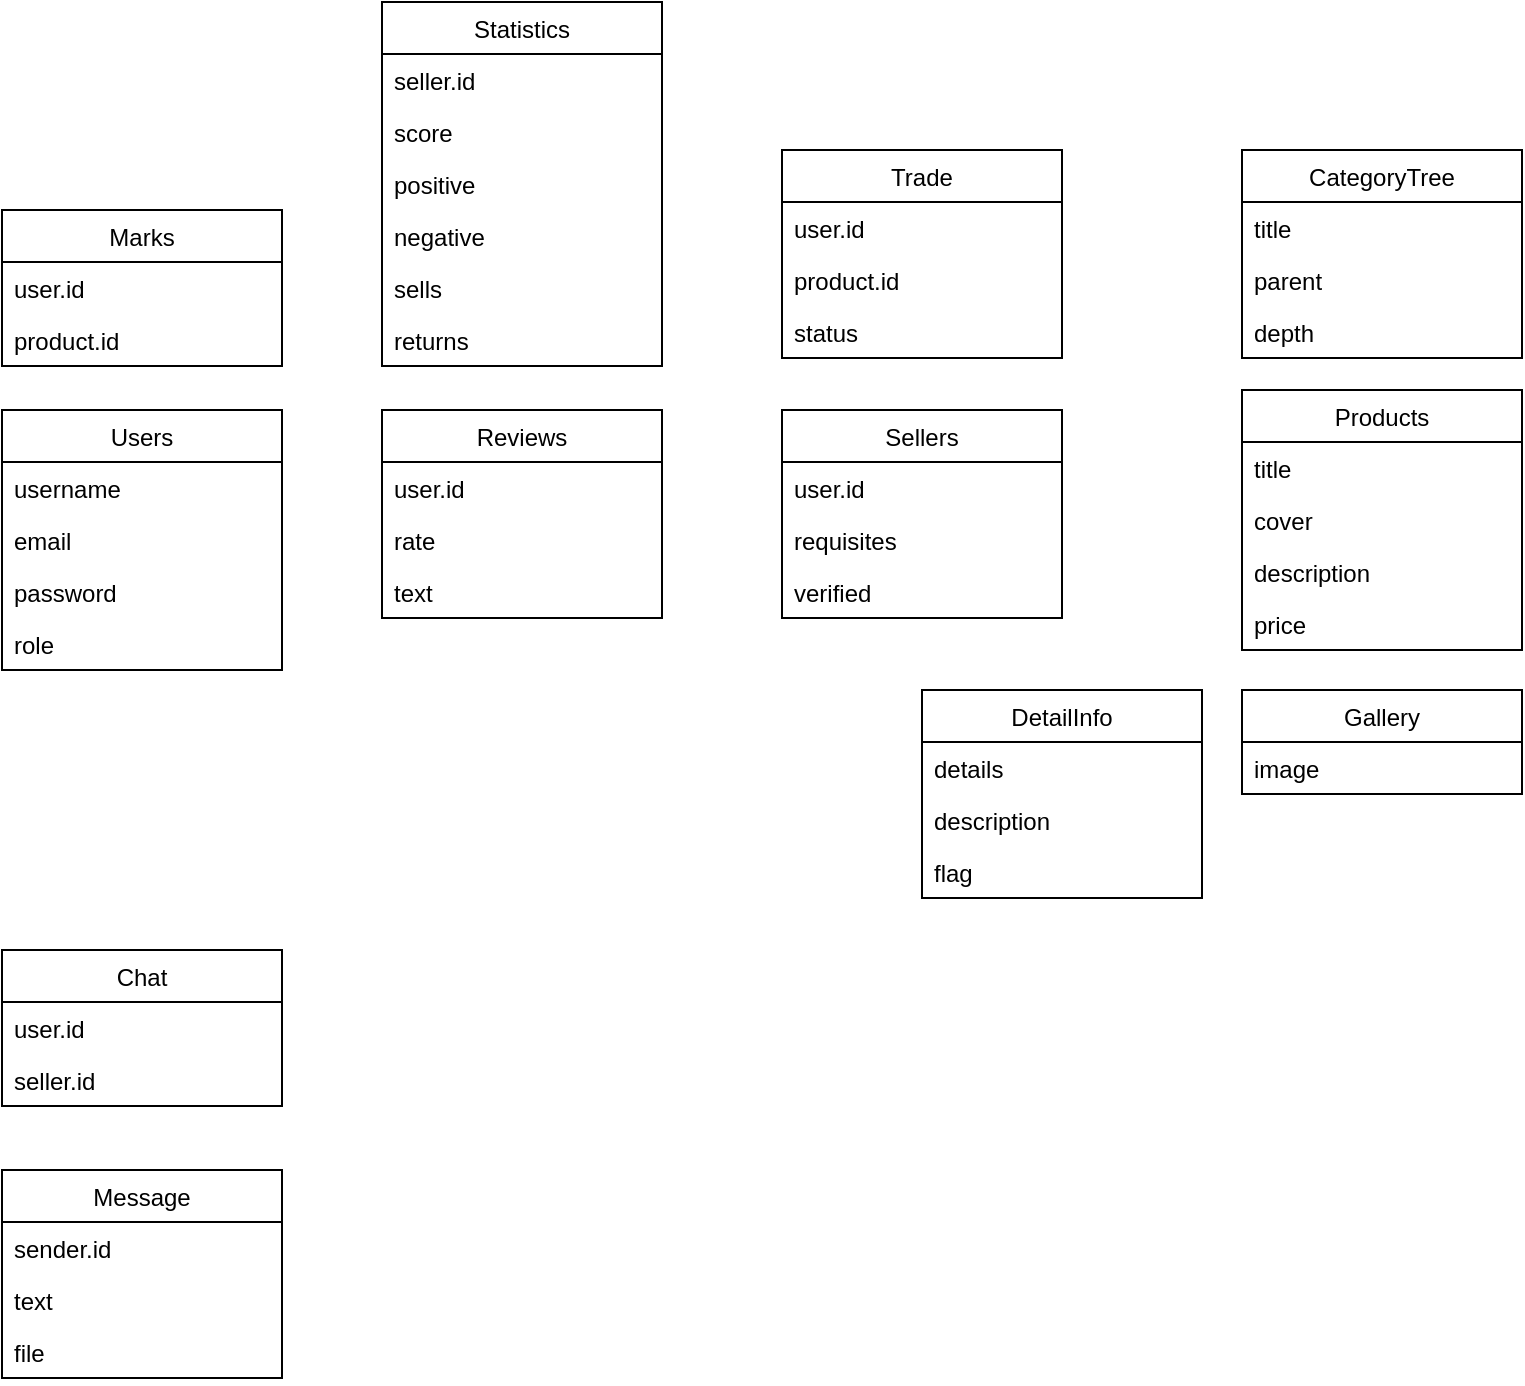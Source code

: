 <mxfile version="20.8.17" type="device"><diagram name="Страница 1" id="yftPd3JiNS5OMvVvEVPn"><mxGraphModel dx="1212" dy="666" grid="1" gridSize="10" guides="1" tooltips="1" connect="1" arrows="1" fold="1" page="1" pageScale="1" pageWidth="827" pageHeight="1169" math="0" shadow="0"><root><mxCell id="0"/><mxCell id="1" parent="0"/><mxCell id="TrGBPph793HjO2PXsNMn-2" value="Users" style="swimlane;fontStyle=0;childLayout=stackLayout;horizontal=1;startSize=26;fillColor=none;horizontalStack=0;resizeParent=1;resizeParentMax=0;resizeLast=0;collapsible=1;marginBottom=0;" vertex="1" parent="1"><mxGeometry x="10" y="330" width="140" height="130" as="geometry"/></mxCell><mxCell id="TrGBPph793HjO2PXsNMn-3" value="username" style="text;strokeColor=none;fillColor=none;align=left;verticalAlign=top;spacingLeft=4;spacingRight=4;overflow=hidden;rotatable=0;points=[[0,0.5],[1,0.5]];portConstraint=eastwest;" vertex="1" parent="TrGBPph793HjO2PXsNMn-2"><mxGeometry y="26" width="140" height="26" as="geometry"/></mxCell><mxCell id="TrGBPph793HjO2PXsNMn-4" value="email" style="text;strokeColor=none;fillColor=none;align=left;verticalAlign=top;spacingLeft=4;spacingRight=4;overflow=hidden;rotatable=0;points=[[0,0.5],[1,0.5]];portConstraint=eastwest;" vertex="1" parent="TrGBPph793HjO2PXsNMn-2"><mxGeometry y="52" width="140" height="26" as="geometry"/></mxCell><mxCell id="TrGBPph793HjO2PXsNMn-5" value="password" style="text;strokeColor=none;fillColor=none;align=left;verticalAlign=top;spacingLeft=4;spacingRight=4;overflow=hidden;rotatable=0;points=[[0,0.5],[1,0.5]];portConstraint=eastwest;" vertex="1" parent="TrGBPph793HjO2PXsNMn-2"><mxGeometry y="78" width="140" height="26" as="geometry"/></mxCell><mxCell id="TrGBPph793HjO2PXsNMn-6" value="role" style="text;strokeColor=none;fillColor=none;align=left;verticalAlign=top;spacingLeft=4;spacingRight=4;overflow=hidden;rotatable=0;points=[[0,0.5],[1,0.5]];portConstraint=eastwest;" vertex="1" parent="TrGBPph793HjO2PXsNMn-2"><mxGeometry y="104" width="140" height="26" as="geometry"/></mxCell><mxCell id="TrGBPph793HjO2PXsNMn-12" value="Sellers" style="swimlane;fontStyle=0;childLayout=stackLayout;horizontal=1;startSize=26;fillColor=none;horizontalStack=0;resizeParent=1;resizeParentMax=0;resizeLast=0;collapsible=1;marginBottom=0;" vertex="1" parent="1"><mxGeometry x="400" y="330" width="140" height="104" as="geometry"/></mxCell><mxCell id="TrGBPph793HjO2PXsNMn-13" value="user.id" style="text;strokeColor=none;fillColor=none;align=left;verticalAlign=top;spacingLeft=4;spacingRight=4;overflow=hidden;rotatable=0;points=[[0,0.5],[1,0.5]];portConstraint=eastwest;" vertex="1" parent="TrGBPph793HjO2PXsNMn-12"><mxGeometry y="26" width="140" height="26" as="geometry"/></mxCell><mxCell id="TrGBPph793HjO2PXsNMn-15" value="requisites" style="text;strokeColor=none;fillColor=none;align=left;verticalAlign=top;spacingLeft=4;spacingRight=4;overflow=hidden;rotatable=0;points=[[0,0.5],[1,0.5]];portConstraint=eastwest;" vertex="1" parent="TrGBPph793HjO2PXsNMn-12"><mxGeometry y="52" width="140" height="26" as="geometry"/></mxCell><mxCell id="TrGBPph793HjO2PXsNMn-74" value="verified" style="text;strokeColor=none;fillColor=none;align=left;verticalAlign=top;spacingLeft=4;spacingRight=4;overflow=hidden;rotatable=0;points=[[0,0.5],[1,0.5]];portConstraint=eastwest;" vertex="1" parent="TrGBPph793HjO2PXsNMn-12"><mxGeometry y="78" width="140" height="26" as="geometry"/></mxCell><mxCell id="TrGBPph793HjO2PXsNMn-17" value="Chat" style="swimlane;fontStyle=0;childLayout=stackLayout;horizontal=1;startSize=26;fillColor=none;horizontalStack=0;resizeParent=1;resizeParentMax=0;resizeLast=0;collapsible=1;marginBottom=0;" vertex="1" parent="1"><mxGeometry x="10" y="600" width="140" height="78" as="geometry"/></mxCell><mxCell id="TrGBPph793HjO2PXsNMn-18" value="user.id" style="text;strokeColor=none;fillColor=none;align=left;verticalAlign=top;spacingLeft=4;spacingRight=4;overflow=hidden;rotatable=0;points=[[0,0.5],[1,0.5]];portConstraint=eastwest;" vertex="1" parent="TrGBPph793HjO2PXsNMn-17"><mxGeometry y="26" width="140" height="26" as="geometry"/></mxCell><mxCell id="TrGBPph793HjO2PXsNMn-19" value="seller.id" style="text;strokeColor=none;fillColor=none;align=left;verticalAlign=top;spacingLeft=4;spacingRight=4;overflow=hidden;rotatable=0;points=[[0,0.5],[1,0.5]];portConstraint=eastwest;" vertex="1" parent="TrGBPph793HjO2PXsNMn-17"><mxGeometry y="52" width="140" height="26" as="geometry"/></mxCell><mxCell id="TrGBPph793HjO2PXsNMn-21" value="Message" style="swimlane;fontStyle=0;childLayout=stackLayout;horizontal=1;startSize=26;fillColor=none;horizontalStack=0;resizeParent=1;resizeParentMax=0;resizeLast=0;collapsible=1;marginBottom=0;" vertex="1" parent="1"><mxGeometry x="10" y="710" width="140" height="104" as="geometry"/></mxCell><mxCell id="TrGBPph793HjO2PXsNMn-22" value="sender.id" style="text;strokeColor=none;fillColor=none;align=left;verticalAlign=top;spacingLeft=4;spacingRight=4;overflow=hidden;rotatable=0;points=[[0,0.5],[1,0.5]];portConstraint=eastwest;" vertex="1" parent="TrGBPph793HjO2PXsNMn-21"><mxGeometry y="26" width="140" height="26" as="geometry"/></mxCell><mxCell id="TrGBPph793HjO2PXsNMn-23" value="text" style="text;strokeColor=none;fillColor=none;align=left;verticalAlign=top;spacingLeft=4;spacingRight=4;overflow=hidden;rotatable=0;points=[[0,0.5],[1,0.5]];portConstraint=eastwest;" vertex="1" parent="TrGBPph793HjO2PXsNMn-21"><mxGeometry y="52" width="140" height="26" as="geometry"/></mxCell><mxCell id="TrGBPph793HjO2PXsNMn-24" value="file" style="text;strokeColor=none;fillColor=none;align=left;verticalAlign=top;spacingLeft=4;spacingRight=4;overflow=hidden;rotatable=0;points=[[0,0.5],[1,0.5]];portConstraint=eastwest;" vertex="1" parent="TrGBPph793HjO2PXsNMn-21"><mxGeometry y="78" width="140" height="26" as="geometry"/></mxCell><mxCell id="TrGBPph793HjO2PXsNMn-25" value="Trade" style="swimlane;fontStyle=0;childLayout=stackLayout;horizontal=1;startSize=26;fillColor=none;horizontalStack=0;resizeParent=1;resizeParentMax=0;resizeLast=0;collapsible=1;marginBottom=0;" vertex="1" parent="1"><mxGeometry x="400" y="200" width="140" height="104" as="geometry"/></mxCell><mxCell id="TrGBPph793HjO2PXsNMn-26" value="user.id" style="text;strokeColor=none;fillColor=none;align=left;verticalAlign=top;spacingLeft=4;spacingRight=4;overflow=hidden;rotatable=0;points=[[0,0.5],[1,0.5]];portConstraint=eastwest;" vertex="1" parent="TrGBPph793HjO2PXsNMn-25"><mxGeometry y="26" width="140" height="26" as="geometry"/></mxCell><mxCell id="TrGBPph793HjO2PXsNMn-27" value="product.id" style="text;strokeColor=none;fillColor=none;align=left;verticalAlign=top;spacingLeft=4;spacingRight=4;overflow=hidden;rotatable=0;points=[[0,0.5],[1,0.5]];portConstraint=eastwest;" vertex="1" parent="TrGBPph793HjO2PXsNMn-25"><mxGeometry y="52" width="140" height="26" as="geometry"/></mxCell><mxCell id="TrGBPph793HjO2PXsNMn-71" value="status" style="text;strokeColor=none;fillColor=none;align=left;verticalAlign=top;spacingLeft=4;spacingRight=4;overflow=hidden;rotatable=0;points=[[0,0.5],[1,0.5]];portConstraint=eastwest;" vertex="1" parent="TrGBPph793HjO2PXsNMn-25"><mxGeometry y="78" width="140" height="26" as="geometry"/></mxCell><mxCell id="TrGBPph793HjO2PXsNMn-33" value="Marks" style="swimlane;fontStyle=0;childLayout=stackLayout;horizontal=1;startSize=26;fillColor=none;horizontalStack=0;resizeParent=1;resizeParentMax=0;resizeLast=0;collapsible=1;marginBottom=0;" vertex="1" parent="1"><mxGeometry x="10" y="230" width="140" height="78" as="geometry"/></mxCell><mxCell id="TrGBPph793HjO2PXsNMn-34" value="user.id" style="text;strokeColor=none;fillColor=none;align=left;verticalAlign=top;spacingLeft=4;spacingRight=4;overflow=hidden;rotatable=0;points=[[0,0.5],[1,0.5]];portConstraint=eastwest;" vertex="1" parent="TrGBPph793HjO2PXsNMn-33"><mxGeometry y="26" width="140" height="26" as="geometry"/></mxCell><mxCell id="TrGBPph793HjO2PXsNMn-35" value="product.id" style="text;strokeColor=none;fillColor=none;align=left;verticalAlign=top;spacingLeft=4;spacingRight=4;overflow=hidden;rotatable=0;points=[[0,0.5],[1,0.5]];portConstraint=eastwest;" vertex="1" parent="TrGBPph793HjO2PXsNMn-33"><mxGeometry y="52" width="140" height="26" as="geometry"/></mxCell><mxCell id="TrGBPph793HjO2PXsNMn-37" value="CategoryTree" style="swimlane;fontStyle=0;childLayout=stackLayout;horizontal=1;startSize=26;fillColor=none;horizontalStack=0;resizeParent=1;resizeParentMax=0;resizeLast=0;collapsible=1;marginBottom=0;" vertex="1" parent="1"><mxGeometry x="630" y="200" width="140" height="104" as="geometry"/></mxCell><mxCell id="TrGBPph793HjO2PXsNMn-38" value="title" style="text;strokeColor=none;fillColor=none;align=left;verticalAlign=top;spacingLeft=4;spacingRight=4;overflow=hidden;rotatable=0;points=[[0,0.5],[1,0.5]];portConstraint=eastwest;" vertex="1" parent="TrGBPph793HjO2PXsNMn-37"><mxGeometry y="26" width="140" height="26" as="geometry"/></mxCell><mxCell id="TrGBPph793HjO2PXsNMn-39" value="parent" style="text;strokeColor=none;fillColor=none;align=left;verticalAlign=top;spacingLeft=4;spacingRight=4;overflow=hidden;rotatable=0;points=[[0,0.5],[1,0.5]];portConstraint=eastwest;" vertex="1" parent="TrGBPph793HjO2PXsNMn-37"><mxGeometry y="52" width="140" height="26" as="geometry"/></mxCell><mxCell id="TrGBPph793HjO2PXsNMn-41" value="depth" style="text;strokeColor=none;fillColor=none;align=left;verticalAlign=top;spacingLeft=4;spacingRight=4;overflow=hidden;rotatable=0;points=[[0,0.5],[1,0.5]];portConstraint=eastwest;" vertex="1" parent="TrGBPph793HjO2PXsNMn-37"><mxGeometry y="78" width="140" height="26" as="geometry"/></mxCell><mxCell id="TrGBPph793HjO2PXsNMn-42" value="Products" style="swimlane;fontStyle=0;childLayout=stackLayout;horizontal=1;startSize=26;fillColor=none;horizontalStack=0;resizeParent=1;resizeParentMax=0;resizeLast=0;collapsible=1;marginBottom=0;" vertex="1" parent="1"><mxGeometry x="630" y="320" width="140" height="130" as="geometry"/></mxCell><mxCell id="TrGBPph793HjO2PXsNMn-43" value="title" style="text;strokeColor=none;fillColor=none;align=left;verticalAlign=top;spacingLeft=4;spacingRight=4;overflow=hidden;rotatable=0;points=[[0,0.5],[1,0.5]];portConstraint=eastwest;" vertex="1" parent="TrGBPph793HjO2PXsNMn-42"><mxGeometry y="26" width="140" height="26" as="geometry"/></mxCell><mxCell id="TrGBPph793HjO2PXsNMn-56" value="cover" style="text;strokeColor=none;fillColor=none;align=left;verticalAlign=top;spacingLeft=4;spacingRight=4;overflow=hidden;rotatable=0;points=[[0,0.5],[1,0.5]];portConstraint=eastwest;" vertex="1" parent="TrGBPph793HjO2PXsNMn-42"><mxGeometry y="52" width="140" height="26" as="geometry"/></mxCell><mxCell id="TrGBPph793HjO2PXsNMn-44" value="description" style="text;strokeColor=none;fillColor=none;align=left;verticalAlign=top;spacingLeft=4;spacingRight=4;overflow=hidden;rotatable=0;points=[[0,0.5],[1,0.5]];portConstraint=eastwest;" vertex="1" parent="TrGBPph793HjO2PXsNMn-42"><mxGeometry y="78" width="140" height="26" as="geometry"/></mxCell><mxCell id="TrGBPph793HjO2PXsNMn-45" value="price" style="text;strokeColor=none;fillColor=none;align=left;verticalAlign=top;spacingLeft=4;spacingRight=4;overflow=hidden;rotatable=0;points=[[0,0.5],[1,0.5]];portConstraint=eastwest;" vertex="1" parent="TrGBPph793HjO2PXsNMn-42"><mxGeometry y="104" width="140" height="26" as="geometry"/></mxCell><mxCell id="TrGBPph793HjO2PXsNMn-47" value="DetailInfo" style="swimlane;fontStyle=0;childLayout=stackLayout;horizontal=1;startSize=26;fillColor=none;horizontalStack=0;resizeParent=1;resizeParentMax=0;resizeLast=0;collapsible=1;marginBottom=0;" vertex="1" parent="1"><mxGeometry x="470" y="470" width="140" height="104" as="geometry"/></mxCell><mxCell id="TrGBPph793HjO2PXsNMn-48" value="details" style="text;strokeColor=none;fillColor=none;align=left;verticalAlign=top;spacingLeft=4;spacingRight=4;overflow=hidden;rotatable=0;points=[[0,0.5],[1,0.5]];portConstraint=eastwest;" vertex="1" parent="TrGBPph793HjO2PXsNMn-47"><mxGeometry y="26" width="140" height="26" as="geometry"/></mxCell><mxCell id="TrGBPph793HjO2PXsNMn-49" value="description" style="text;strokeColor=none;fillColor=none;align=left;verticalAlign=top;spacingLeft=4;spacingRight=4;overflow=hidden;rotatable=0;points=[[0,0.5],[1,0.5]];portConstraint=eastwest;" vertex="1" parent="TrGBPph793HjO2PXsNMn-47"><mxGeometry y="52" width="140" height="26" as="geometry"/></mxCell><mxCell id="TrGBPph793HjO2PXsNMn-50" value="flag" style="text;strokeColor=none;fillColor=none;align=left;verticalAlign=top;spacingLeft=4;spacingRight=4;overflow=hidden;rotatable=0;points=[[0,0.5],[1,0.5]];portConstraint=eastwest;" vertex="1" parent="TrGBPph793HjO2PXsNMn-47"><mxGeometry y="78" width="140" height="26" as="geometry"/></mxCell><mxCell id="TrGBPph793HjO2PXsNMn-51" value="Gallery" style="swimlane;fontStyle=0;childLayout=stackLayout;horizontal=1;startSize=26;fillColor=none;horizontalStack=0;resizeParent=1;resizeParentMax=0;resizeLast=0;collapsible=1;marginBottom=0;" vertex="1" parent="1"><mxGeometry x="630" y="470" width="140" height="52" as="geometry"/></mxCell><mxCell id="TrGBPph793HjO2PXsNMn-54" value="image" style="text;strokeColor=none;fillColor=none;align=left;verticalAlign=top;spacingLeft=4;spacingRight=4;overflow=hidden;rotatable=0;points=[[0,0.5],[1,0.5]];portConstraint=eastwest;" vertex="1" parent="TrGBPph793HjO2PXsNMn-51"><mxGeometry y="26" width="140" height="26" as="geometry"/></mxCell><mxCell id="TrGBPph793HjO2PXsNMn-58" value="Statistics" style="swimlane;fontStyle=0;childLayout=stackLayout;horizontal=1;startSize=26;fillColor=none;horizontalStack=0;resizeParent=1;resizeParentMax=0;resizeLast=0;collapsible=1;marginBottom=0;" vertex="1" parent="1"><mxGeometry x="200" y="126" width="140" height="182" as="geometry"/></mxCell><mxCell id="TrGBPph793HjO2PXsNMn-59" value="seller.id" style="text;strokeColor=none;fillColor=none;align=left;verticalAlign=top;spacingLeft=4;spacingRight=4;overflow=hidden;rotatable=0;points=[[0,0.5],[1,0.5]];portConstraint=eastwest;" vertex="1" parent="TrGBPph793HjO2PXsNMn-58"><mxGeometry y="26" width="140" height="26" as="geometry"/></mxCell><mxCell id="TrGBPph793HjO2PXsNMn-60" value="score" style="text;strokeColor=none;fillColor=none;align=left;verticalAlign=top;spacingLeft=4;spacingRight=4;overflow=hidden;rotatable=0;points=[[0,0.5],[1,0.5]];portConstraint=eastwest;" vertex="1" parent="TrGBPph793HjO2PXsNMn-58"><mxGeometry y="52" width="140" height="26" as="geometry"/></mxCell><mxCell id="TrGBPph793HjO2PXsNMn-66" value="positive" style="text;strokeColor=none;fillColor=none;align=left;verticalAlign=top;spacingLeft=4;spacingRight=4;overflow=hidden;rotatable=0;points=[[0,0.5],[1,0.5]];portConstraint=eastwest;" vertex="1" parent="TrGBPph793HjO2PXsNMn-58"><mxGeometry y="78" width="140" height="26" as="geometry"/></mxCell><mxCell id="TrGBPph793HjO2PXsNMn-67" value="negative" style="text;strokeColor=none;fillColor=none;align=left;verticalAlign=top;spacingLeft=4;spacingRight=4;overflow=hidden;rotatable=0;points=[[0,0.5],[1,0.5]];portConstraint=eastwest;" vertex="1" parent="TrGBPph793HjO2PXsNMn-58"><mxGeometry y="104" width="140" height="26" as="geometry"/></mxCell><mxCell id="TrGBPph793HjO2PXsNMn-72" value="sells" style="text;strokeColor=none;fillColor=none;align=left;verticalAlign=top;spacingLeft=4;spacingRight=4;overflow=hidden;rotatable=0;points=[[0,0.5],[1,0.5]];portConstraint=eastwest;" vertex="1" parent="TrGBPph793HjO2PXsNMn-58"><mxGeometry y="130" width="140" height="26" as="geometry"/></mxCell><mxCell id="TrGBPph793HjO2PXsNMn-73" value="returns" style="text;strokeColor=none;fillColor=none;align=left;verticalAlign=top;spacingLeft=4;spacingRight=4;overflow=hidden;rotatable=0;points=[[0,0.5],[1,0.5]];portConstraint=eastwest;" vertex="1" parent="TrGBPph793HjO2PXsNMn-58"><mxGeometry y="156" width="140" height="26" as="geometry"/></mxCell><mxCell id="TrGBPph793HjO2PXsNMn-61" value="Reviews" style="swimlane;fontStyle=0;childLayout=stackLayout;horizontal=1;startSize=26;fillColor=none;horizontalStack=0;resizeParent=1;resizeParentMax=0;resizeLast=0;collapsible=1;marginBottom=0;" vertex="1" parent="1"><mxGeometry x="200" y="330" width="140" height="104" as="geometry"/></mxCell><mxCell id="TrGBPph793HjO2PXsNMn-62" value="user.id" style="text;strokeColor=none;fillColor=none;align=left;verticalAlign=top;spacingLeft=4;spacingRight=4;overflow=hidden;rotatable=0;points=[[0,0.5],[1,0.5]];portConstraint=eastwest;" vertex="1" parent="TrGBPph793HjO2PXsNMn-61"><mxGeometry y="26" width="140" height="26" as="geometry"/></mxCell><mxCell id="TrGBPph793HjO2PXsNMn-63" value="rate" style="text;strokeColor=none;fillColor=none;align=left;verticalAlign=top;spacingLeft=4;spacingRight=4;overflow=hidden;rotatable=0;points=[[0,0.5],[1,0.5]];portConstraint=eastwest;" vertex="1" parent="TrGBPph793HjO2PXsNMn-61"><mxGeometry y="52" width="140" height="26" as="geometry"/></mxCell><mxCell id="TrGBPph793HjO2PXsNMn-64" value="text" style="text;strokeColor=none;fillColor=none;align=left;verticalAlign=top;spacingLeft=4;spacingRight=4;overflow=hidden;rotatable=0;points=[[0,0.5],[1,0.5]];portConstraint=eastwest;" vertex="1" parent="TrGBPph793HjO2PXsNMn-61"><mxGeometry y="78" width="140" height="26" as="geometry"/></mxCell></root></mxGraphModel></diagram></mxfile>